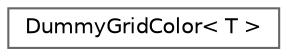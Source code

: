 digraph "Graphical Class Hierarchy"
{
 // LATEX_PDF_SIZE
  bgcolor="transparent";
  edge [fontname=Helvetica,fontsize=10,labelfontname=Helvetica,labelfontsize=10];
  node [fontname=Helvetica,fontsize=10,shape=box,height=0.2,width=0.4];
  rankdir="LR";
  Node0 [id="Node000000",label="DummyGridColor\< T \>",height=0.2,width=0.4,color="grey40", fillcolor="white", style="filled",URL="$structDummyGridColor.html",tooltip="A way to represent natural coloring {0,1,2,...,size-1} with zero overhead (behaves like looping with ..."];
}
